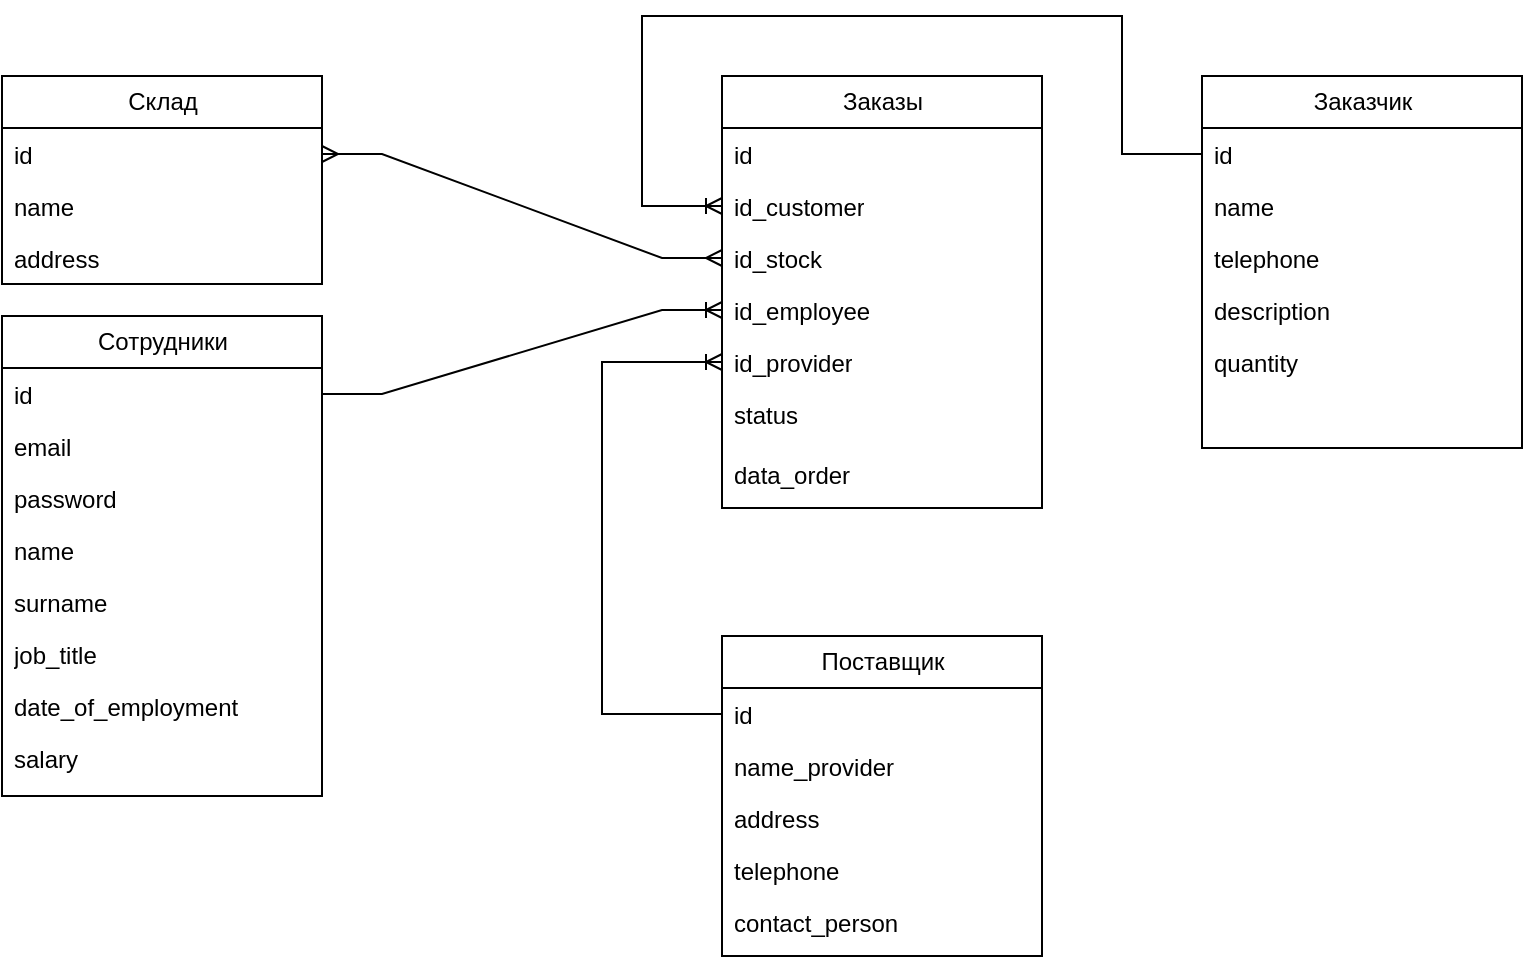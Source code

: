 <mxfile version="21.2.0" type="device">
  <diagram name="Страница 1" id="92jS27JKIx-Q9tAT0lnU">
    <mxGraphModel dx="1120" dy="466" grid="1" gridSize="10" guides="1" tooltips="1" connect="1" arrows="1" fold="1" page="1" pageScale="1" pageWidth="827" pageHeight="1169" math="0" shadow="0">
      <root>
        <mxCell id="0" />
        <mxCell id="1" parent="0" />
        <mxCell id="DNweLqul7naFUjiwIF_0-1" value="Сотрудники" style="swimlane;fontStyle=0;childLayout=stackLayout;horizontal=1;startSize=26;fillColor=none;horizontalStack=0;resizeParent=1;resizeParentMax=0;resizeLast=0;collapsible=1;marginBottom=0;html=1;" parent="1" vertex="1">
          <mxGeometry x="40" y="160" width="160" height="240" as="geometry" />
        </mxCell>
        <mxCell id="DNweLqul7naFUjiwIF_0-2" value="id" style="text;strokeColor=none;fillColor=none;align=left;verticalAlign=top;spacingLeft=4;spacingRight=4;overflow=hidden;rotatable=0;points=[[0,0.5],[1,0.5]];portConstraint=eastwest;whiteSpace=wrap;html=1;" parent="DNweLqul7naFUjiwIF_0-1" vertex="1">
          <mxGeometry y="26" width="160" height="26" as="geometry" />
        </mxCell>
        <mxCell id="pozwt2p26DmWKxIju6na-1" value="email" style="text;strokeColor=none;fillColor=none;align=left;verticalAlign=top;spacingLeft=4;spacingRight=4;overflow=hidden;rotatable=0;points=[[0,0.5],[1,0.5]];portConstraint=eastwest;whiteSpace=wrap;html=1;" parent="DNweLqul7naFUjiwIF_0-1" vertex="1">
          <mxGeometry y="52" width="160" height="26" as="geometry" />
        </mxCell>
        <mxCell id="pozwt2p26DmWKxIju6na-2" value="password" style="text;strokeColor=none;fillColor=none;align=left;verticalAlign=top;spacingLeft=4;spacingRight=4;overflow=hidden;rotatable=0;points=[[0,0.5],[1,0.5]];portConstraint=eastwest;whiteSpace=wrap;html=1;" parent="DNweLqul7naFUjiwIF_0-1" vertex="1">
          <mxGeometry y="78" width="160" height="26" as="geometry" />
        </mxCell>
        <mxCell id="DNweLqul7naFUjiwIF_0-3" value="name" style="text;strokeColor=none;fillColor=none;align=left;verticalAlign=top;spacingLeft=4;spacingRight=4;overflow=hidden;rotatable=0;points=[[0,0.5],[1,0.5]];portConstraint=eastwest;whiteSpace=wrap;html=1;" parent="DNweLqul7naFUjiwIF_0-1" vertex="1">
          <mxGeometry y="104" width="160" height="26" as="geometry" />
        </mxCell>
        <mxCell id="DNweLqul7naFUjiwIF_0-4" value="surname" style="text;strokeColor=none;fillColor=none;align=left;verticalAlign=top;spacingLeft=4;spacingRight=4;overflow=hidden;rotatable=0;points=[[0,0.5],[1,0.5]];portConstraint=eastwest;whiteSpace=wrap;html=1;" parent="DNweLqul7naFUjiwIF_0-1" vertex="1">
          <mxGeometry y="130" width="160" height="26" as="geometry" />
        </mxCell>
        <mxCell id="DNweLqul7naFUjiwIF_0-5" value="job_title" style="text;strokeColor=none;fillColor=none;align=left;verticalAlign=top;spacingLeft=4;spacingRight=4;overflow=hidden;rotatable=0;points=[[0,0.5],[1,0.5]];portConstraint=eastwest;whiteSpace=wrap;html=1;" parent="DNweLqul7naFUjiwIF_0-1" vertex="1">
          <mxGeometry y="156" width="160" height="26" as="geometry" />
        </mxCell>
        <mxCell id="DNweLqul7naFUjiwIF_0-6" value="date_of_employment" style="text;strokeColor=none;fillColor=none;align=left;verticalAlign=top;spacingLeft=4;spacingRight=4;overflow=hidden;rotatable=0;points=[[0,0.5],[1,0.5]];portConstraint=eastwest;whiteSpace=wrap;html=1;" parent="DNweLqul7naFUjiwIF_0-1" vertex="1">
          <mxGeometry y="182" width="160" height="26" as="geometry" />
        </mxCell>
        <mxCell id="DNweLqul7naFUjiwIF_0-7" value="salary" style="text;strokeColor=none;fillColor=none;align=left;verticalAlign=top;spacingLeft=4;spacingRight=4;overflow=hidden;rotatable=0;points=[[0,0.5],[1,0.5]];portConstraint=eastwest;whiteSpace=wrap;html=1;" parent="DNweLqul7naFUjiwIF_0-1" vertex="1">
          <mxGeometry y="208" width="160" height="32" as="geometry" />
        </mxCell>
        <mxCell id="DNweLqul7naFUjiwIF_0-8" value="Заказчик" style="swimlane;fontStyle=0;childLayout=stackLayout;horizontal=1;startSize=26;fillColor=none;horizontalStack=0;resizeParent=1;resizeParentMax=0;resizeLast=0;collapsible=1;marginBottom=0;html=1;" parent="1" vertex="1">
          <mxGeometry x="640" y="40" width="160" height="186" as="geometry" />
        </mxCell>
        <mxCell id="DNweLqul7naFUjiwIF_0-9" value="id" style="text;strokeColor=none;fillColor=none;align=left;verticalAlign=top;spacingLeft=4;spacingRight=4;overflow=hidden;rotatable=0;points=[[0,0.5],[1,0.5]];portConstraint=eastwest;whiteSpace=wrap;html=1;" parent="DNweLqul7naFUjiwIF_0-8" vertex="1">
          <mxGeometry y="26" width="160" height="26" as="geometry" />
        </mxCell>
        <mxCell id="pozwt2p26DmWKxIju6na-4" value="name" style="text;strokeColor=none;fillColor=none;align=left;verticalAlign=top;spacingLeft=4;spacingRight=4;overflow=hidden;rotatable=0;points=[[0,0.5],[1,0.5]];portConstraint=eastwest;whiteSpace=wrap;html=1;" parent="DNweLqul7naFUjiwIF_0-8" vertex="1">
          <mxGeometry y="52" width="160" height="26" as="geometry" />
        </mxCell>
        <mxCell id="pozwt2p26DmWKxIju6na-5" value="telephone" style="text;strokeColor=none;fillColor=none;align=left;verticalAlign=top;spacingLeft=4;spacingRight=4;overflow=hidden;rotatable=0;points=[[0,0.5],[1,0.5]];portConstraint=eastwest;whiteSpace=wrap;html=1;" parent="DNweLqul7naFUjiwIF_0-8" vertex="1">
          <mxGeometry y="78" width="160" height="26" as="geometry" />
        </mxCell>
        <mxCell id="DNweLqul7naFUjiwIF_0-11" value="description" style="text;strokeColor=none;fillColor=none;align=left;verticalAlign=top;spacingLeft=4;spacingRight=4;overflow=hidden;rotatable=0;points=[[0,0.5],[1,0.5]];portConstraint=eastwest;whiteSpace=wrap;html=1;" parent="DNweLqul7naFUjiwIF_0-8" vertex="1">
          <mxGeometry y="104" width="160" height="26" as="geometry" />
        </mxCell>
        <mxCell id="DNweLqul7naFUjiwIF_0-12" value="quantity" style="text;strokeColor=none;fillColor=none;align=left;verticalAlign=top;spacingLeft=4;spacingRight=4;overflow=hidden;rotatable=0;points=[[0,0.5],[1,0.5]];portConstraint=eastwest;whiteSpace=wrap;html=1;" parent="DNweLqul7naFUjiwIF_0-8" vertex="1">
          <mxGeometry y="130" width="160" height="56" as="geometry" />
        </mxCell>
        <mxCell id="DNweLqul7naFUjiwIF_0-13" value="Заказы" style="swimlane;fontStyle=0;childLayout=stackLayout;horizontal=1;startSize=26;fillColor=none;horizontalStack=0;resizeParent=1;resizeParentMax=0;resizeLast=0;collapsible=1;marginBottom=0;html=1;" parent="1" vertex="1">
          <mxGeometry x="400" y="40" width="160" height="216" as="geometry" />
        </mxCell>
        <mxCell id="DNweLqul7naFUjiwIF_0-14" value="id" style="text;strokeColor=none;fillColor=none;align=left;verticalAlign=top;spacingLeft=4;spacingRight=4;overflow=hidden;rotatable=0;points=[[0,0.5],[1,0.5]];portConstraint=eastwest;whiteSpace=wrap;html=1;" parent="DNweLqul7naFUjiwIF_0-13" vertex="1">
          <mxGeometry y="26" width="160" height="26" as="geometry" />
        </mxCell>
        <mxCell id="EpqRiEN3o0lbnm85Jtjw-8" value="id_customer" style="text;strokeColor=none;fillColor=none;align=left;verticalAlign=top;spacingLeft=4;spacingRight=4;overflow=hidden;rotatable=0;points=[[0,0.5],[1,0.5]];portConstraint=eastwest;whiteSpace=wrap;html=1;" parent="DNweLqul7naFUjiwIF_0-13" vertex="1">
          <mxGeometry y="52" width="160" height="26" as="geometry" />
        </mxCell>
        <mxCell id="EpqRiEN3o0lbnm85Jtjw-16" value="id_stock" style="text;strokeColor=none;fillColor=none;align=left;verticalAlign=top;spacingLeft=4;spacingRight=4;overflow=hidden;rotatable=0;points=[[0,0.5],[1,0.5]];portConstraint=eastwest;whiteSpace=wrap;html=1;" parent="DNweLqul7naFUjiwIF_0-13" vertex="1">
          <mxGeometry y="78" width="160" height="26" as="geometry" />
        </mxCell>
        <mxCell id="DNweLqul7naFUjiwIF_0-16" value="id_employee" style="text;strokeColor=none;fillColor=none;align=left;verticalAlign=top;spacingLeft=4;spacingRight=4;overflow=hidden;rotatable=0;points=[[0,0.5],[1,0.5]];portConstraint=eastwest;whiteSpace=wrap;html=1;" parent="DNweLqul7naFUjiwIF_0-13" vertex="1">
          <mxGeometry y="104" width="160" height="26" as="geometry" />
        </mxCell>
        <mxCell id="DNweLqul7naFUjiwIF_0-18" value="id_provider" style="text;strokeColor=none;fillColor=none;align=left;verticalAlign=top;spacingLeft=4;spacingRight=4;overflow=hidden;rotatable=0;points=[[0,0.5],[1,0.5]];portConstraint=eastwest;whiteSpace=wrap;html=1;" parent="DNweLqul7naFUjiwIF_0-13" vertex="1">
          <mxGeometry y="130" width="160" height="26" as="geometry" />
        </mxCell>
        <mxCell id="DNweLqul7naFUjiwIF_0-19" value="status" style="text;strokeColor=none;fillColor=none;align=left;verticalAlign=top;spacingLeft=4;spacingRight=4;overflow=hidden;rotatable=0;points=[[0,0.5],[1,0.5]];portConstraint=eastwest;whiteSpace=wrap;html=1;" parent="DNweLqul7naFUjiwIF_0-13" vertex="1">
          <mxGeometry y="156" width="160" height="30" as="geometry" />
        </mxCell>
        <mxCell id="EpqRiEN3o0lbnm85Jtjw-17" value="data_order" style="text;strokeColor=none;fillColor=none;align=left;verticalAlign=top;spacingLeft=4;spacingRight=4;overflow=hidden;rotatable=0;points=[[0,0.5],[1,0.5]];portConstraint=eastwest;whiteSpace=wrap;html=1;" parent="DNweLqul7naFUjiwIF_0-13" vertex="1">
          <mxGeometry y="186" width="160" height="30" as="geometry" />
        </mxCell>
        <mxCell id="DNweLqul7naFUjiwIF_0-20" value="Поставщик" style="swimlane;fontStyle=0;childLayout=stackLayout;horizontal=1;startSize=26;fillColor=none;horizontalStack=0;resizeParent=1;resizeParentMax=0;resizeLast=0;collapsible=1;marginBottom=0;html=1;" parent="1" vertex="1">
          <mxGeometry x="400" y="320" width="160" height="160" as="geometry" />
        </mxCell>
        <mxCell id="DNweLqul7naFUjiwIF_0-21" value="id" style="text;strokeColor=none;fillColor=none;align=left;verticalAlign=top;spacingLeft=4;spacingRight=4;overflow=hidden;rotatable=0;points=[[0,0.5],[1,0.5]];portConstraint=eastwest;whiteSpace=wrap;html=1;" parent="DNweLqul7naFUjiwIF_0-20" vertex="1">
          <mxGeometry y="26" width="160" height="26" as="geometry" />
        </mxCell>
        <mxCell id="DNweLqul7naFUjiwIF_0-22" value="name_provider" style="text;strokeColor=none;fillColor=none;align=left;verticalAlign=top;spacingLeft=4;spacingRight=4;overflow=hidden;rotatable=0;points=[[0,0.5],[1,0.5]];portConstraint=eastwest;whiteSpace=wrap;html=1;" parent="DNweLqul7naFUjiwIF_0-20" vertex="1">
          <mxGeometry y="52" width="160" height="26" as="geometry" />
        </mxCell>
        <mxCell id="DNweLqul7naFUjiwIF_0-23" value="address" style="text;strokeColor=none;fillColor=none;align=left;verticalAlign=top;spacingLeft=4;spacingRight=4;overflow=hidden;rotatable=0;points=[[0,0.5],[1,0.5]];portConstraint=eastwest;whiteSpace=wrap;html=1;" parent="DNweLqul7naFUjiwIF_0-20" vertex="1">
          <mxGeometry y="78" width="160" height="26" as="geometry" />
        </mxCell>
        <mxCell id="DNweLqul7naFUjiwIF_0-24" value="telephone" style="text;strokeColor=none;fillColor=none;align=left;verticalAlign=top;spacingLeft=4;spacingRight=4;overflow=hidden;rotatable=0;points=[[0,0.5],[1,0.5]];portConstraint=eastwest;whiteSpace=wrap;html=1;" parent="DNweLqul7naFUjiwIF_0-20" vertex="1">
          <mxGeometry y="104" width="160" height="26" as="geometry" />
        </mxCell>
        <mxCell id="DNweLqul7naFUjiwIF_0-25" value="contact_person" style="text;strokeColor=none;fillColor=none;align=left;verticalAlign=top;spacingLeft=4;spacingRight=4;overflow=hidden;rotatable=0;points=[[0,0.5],[1,0.5]];portConstraint=eastwest;whiteSpace=wrap;html=1;" parent="DNweLqul7naFUjiwIF_0-20" vertex="1">
          <mxGeometry y="130" width="160" height="30" as="geometry" />
        </mxCell>
        <mxCell id="DNweLqul7naFUjiwIF_0-26" value="" style="edgeStyle=entityRelationEdgeStyle;fontSize=12;html=1;endArrow=ERoneToMany;rounded=0;exitX=1;exitY=0.5;exitDx=0;exitDy=0;entryX=0;entryY=0.5;entryDx=0;entryDy=0;" parent="1" source="DNweLqul7naFUjiwIF_0-2" target="DNweLqul7naFUjiwIF_0-16" edge="1">
          <mxGeometry width="100" height="100" relative="1" as="geometry">
            <mxPoint x="440" y="290" as="sourcePoint" />
            <mxPoint x="540" y="190" as="targetPoint" />
          </mxGeometry>
        </mxCell>
        <mxCell id="DNweLqul7naFUjiwIF_0-30" value="" style="edgeStyle=orthogonalEdgeStyle;fontSize=12;html=1;endArrow=ERoneToMany;rounded=0;exitX=0;exitY=0.5;exitDx=0;exitDy=0;entryX=0;entryY=0.5;entryDx=0;entryDy=0;" parent="1" source="DNweLqul7naFUjiwIF_0-21" target="DNweLqul7naFUjiwIF_0-18" edge="1">
          <mxGeometry width="100" height="100" relative="1" as="geometry">
            <mxPoint x="500" y="370" as="sourcePoint" />
            <mxPoint x="600" y="270" as="targetPoint" />
            <Array as="points">
              <mxPoint x="340" y="359" />
              <mxPoint x="340" y="183" />
            </Array>
          </mxGeometry>
        </mxCell>
        <mxCell id="EpqRiEN3o0lbnm85Jtjw-1" value="" style="fontSize=12;html=1;endArrow=ERoneToMany;rounded=0;entryX=0;entryY=0.5;entryDx=0;entryDy=0;exitX=0;exitY=0.5;exitDx=0;exitDy=0;edgeStyle=orthogonalEdgeStyle;" parent="1" source="DNweLqul7naFUjiwIF_0-9" target="EpqRiEN3o0lbnm85Jtjw-8" edge="1">
          <mxGeometry width="100" height="100" relative="1" as="geometry">
            <mxPoint x="450" y="290" as="sourcePoint" />
            <mxPoint x="550" y="190" as="targetPoint" />
            <Array as="points">
              <mxPoint x="600" y="79" />
              <mxPoint x="600" y="10" />
              <mxPoint x="360" y="10" />
              <mxPoint x="360" y="105" />
            </Array>
          </mxGeometry>
        </mxCell>
        <mxCell id="EpqRiEN3o0lbnm85Jtjw-9" value="Склад" style="swimlane;fontStyle=0;childLayout=stackLayout;horizontal=1;startSize=26;fillColor=none;horizontalStack=0;resizeParent=1;resizeParentMax=0;resizeLast=0;collapsible=1;marginBottom=0;html=1;" parent="1" vertex="1">
          <mxGeometry x="40" y="40" width="160" height="104" as="geometry" />
        </mxCell>
        <mxCell id="EpqRiEN3o0lbnm85Jtjw-10" value="id" style="text;strokeColor=none;fillColor=none;align=left;verticalAlign=top;spacingLeft=4;spacingRight=4;overflow=hidden;rotatable=0;points=[[0,0.5],[1,0.5]];portConstraint=eastwest;whiteSpace=wrap;html=1;" parent="EpqRiEN3o0lbnm85Jtjw-9" vertex="1">
          <mxGeometry y="26" width="160" height="26" as="geometry" />
        </mxCell>
        <mxCell id="EpqRiEN3o0lbnm85Jtjw-11" value="name" style="text;strokeColor=none;fillColor=none;align=left;verticalAlign=top;spacingLeft=4;spacingRight=4;overflow=hidden;rotatable=0;points=[[0,0.5],[1,0.5]];portConstraint=eastwest;whiteSpace=wrap;html=1;" parent="EpqRiEN3o0lbnm85Jtjw-9" vertex="1">
          <mxGeometry y="52" width="160" height="26" as="geometry" />
        </mxCell>
        <mxCell id="pozwt2p26DmWKxIju6na-3" value="address" style="text;strokeColor=none;fillColor=none;align=left;verticalAlign=top;spacingLeft=4;spacingRight=4;overflow=hidden;rotatable=0;points=[[0,0.5],[1,0.5]];portConstraint=eastwest;whiteSpace=wrap;html=1;" parent="EpqRiEN3o0lbnm85Jtjw-9" vertex="1">
          <mxGeometry y="78" width="160" height="26" as="geometry" />
        </mxCell>
        <mxCell id="EpqRiEN3o0lbnm85Jtjw-20" value="" style="edgeStyle=entityRelationEdgeStyle;fontSize=12;html=1;endArrow=ERmany;startArrow=ERmany;rounded=0;exitX=1;exitY=0.5;exitDx=0;exitDy=0;entryX=0;entryY=0.5;entryDx=0;entryDy=0;" parent="1" source="EpqRiEN3o0lbnm85Jtjw-10" target="EpqRiEN3o0lbnm85Jtjw-16" edge="1">
          <mxGeometry width="100" height="100" relative="1" as="geometry">
            <mxPoint x="470" y="280" as="sourcePoint" />
            <mxPoint x="570" y="180" as="targetPoint" />
          </mxGeometry>
        </mxCell>
      </root>
    </mxGraphModel>
  </diagram>
</mxfile>
